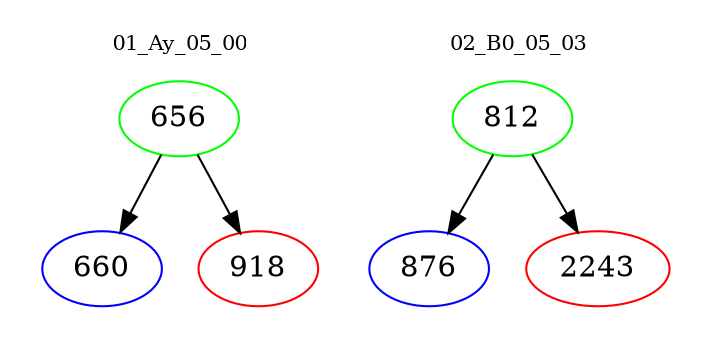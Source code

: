 digraph{
subgraph cluster_0 {
color = white
label = "01_Ay_05_00";
fontsize=10;
T0_656 [label="656", color="green"]
T0_656 -> T0_660 [color="black"]
T0_660 [label="660", color="blue"]
T0_656 -> T0_918 [color="black"]
T0_918 [label="918", color="red"]
}
subgraph cluster_1 {
color = white
label = "02_B0_05_03";
fontsize=10;
T1_812 [label="812", color="green"]
T1_812 -> T1_876 [color="black"]
T1_876 [label="876", color="blue"]
T1_812 -> T1_2243 [color="black"]
T1_2243 [label="2243", color="red"]
}
}
